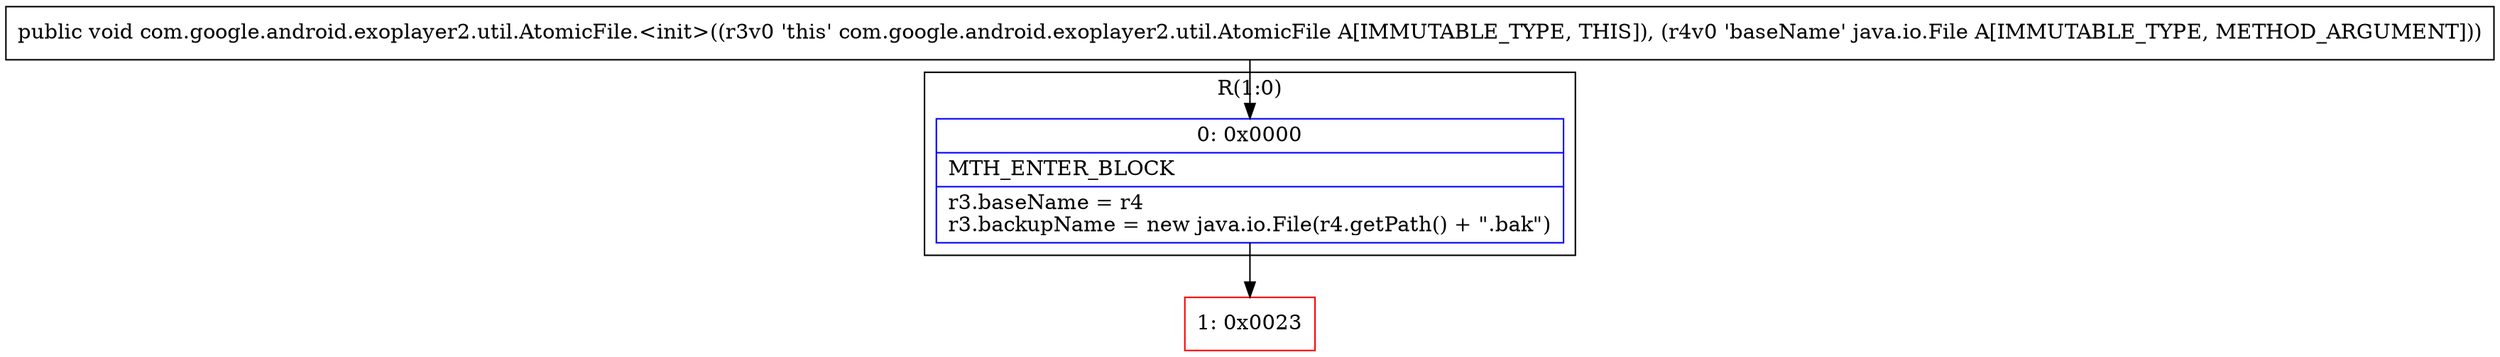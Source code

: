 digraph "CFG forcom.google.android.exoplayer2.util.AtomicFile.\<init\>(Ljava\/io\/File;)V" {
subgraph cluster_Region_900122162 {
label = "R(1:0)";
node [shape=record,color=blue];
Node_0 [shape=record,label="{0\:\ 0x0000|MTH_ENTER_BLOCK\l|r3.baseName = r4\lr3.backupName = new java.io.File(r4.getPath() + \".bak\")\l}"];
}
Node_1 [shape=record,color=red,label="{1\:\ 0x0023}"];
MethodNode[shape=record,label="{public void com.google.android.exoplayer2.util.AtomicFile.\<init\>((r3v0 'this' com.google.android.exoplayer2.util.AtomicFile A[IMMUTABLE_TYPE, THIS]), (r4v0 'baseName' java.io.File A[IMMUTABLE_TYPE, METHOD_ARGUMENT])) }"];
MethodNode -> Node_0;
Node_0 -> Node_1;
}

